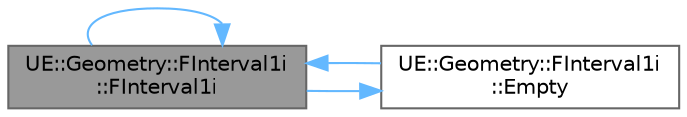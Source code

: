 digraph "UE::Geometry::FInterval1i::FInterval1i"
{
 // INTERACTIVE_SVG=YES
 // LATEX_PDF_SIZE
  bgcolor="transparent";
  edge [fontname=Helvetica,fontsize=10,labelfontname=Helvetica,labelfontsize=10];
  node [fontname=Helvetica,fontsize=10,shape=box,height=0.2,width=0.4];
  rankdir="LR";
  Node1 [id="Node000001",label="UE::Geometry::FInterval1i\l::FInterval1i",height=0.2,width=0.4,color="gray40", fillcolor="grey60", style="filled", fontcolor="black",tooltip=" "];
  Node1 -> Node1 [id="edge1_Node000001_Node000001",color="steelblue1",style="solid",tooltip=" "];
  Node1 -> Node2 [id="edge2_Node000001_Node000002",color="steelblue1",style="solid",tooltip=" "];
  Node2 [id="Node000002",label="UE::Geometry::FInterval1i\l::Empty",height=0.2,width=0.4,color="grey40", fillcolor="white", style="filled",URL="$da/db3/structUE_1_1Geometry_1_1FInterval1i.html#ab7bc58b5fdf6f5a4ee3b297b1932a1e0",tooltip=" "];
  Node2 -> Node1 [id="edge3_Node000002_Node000001",color="steelblue1",style="solid",tooltip=" "];
}
